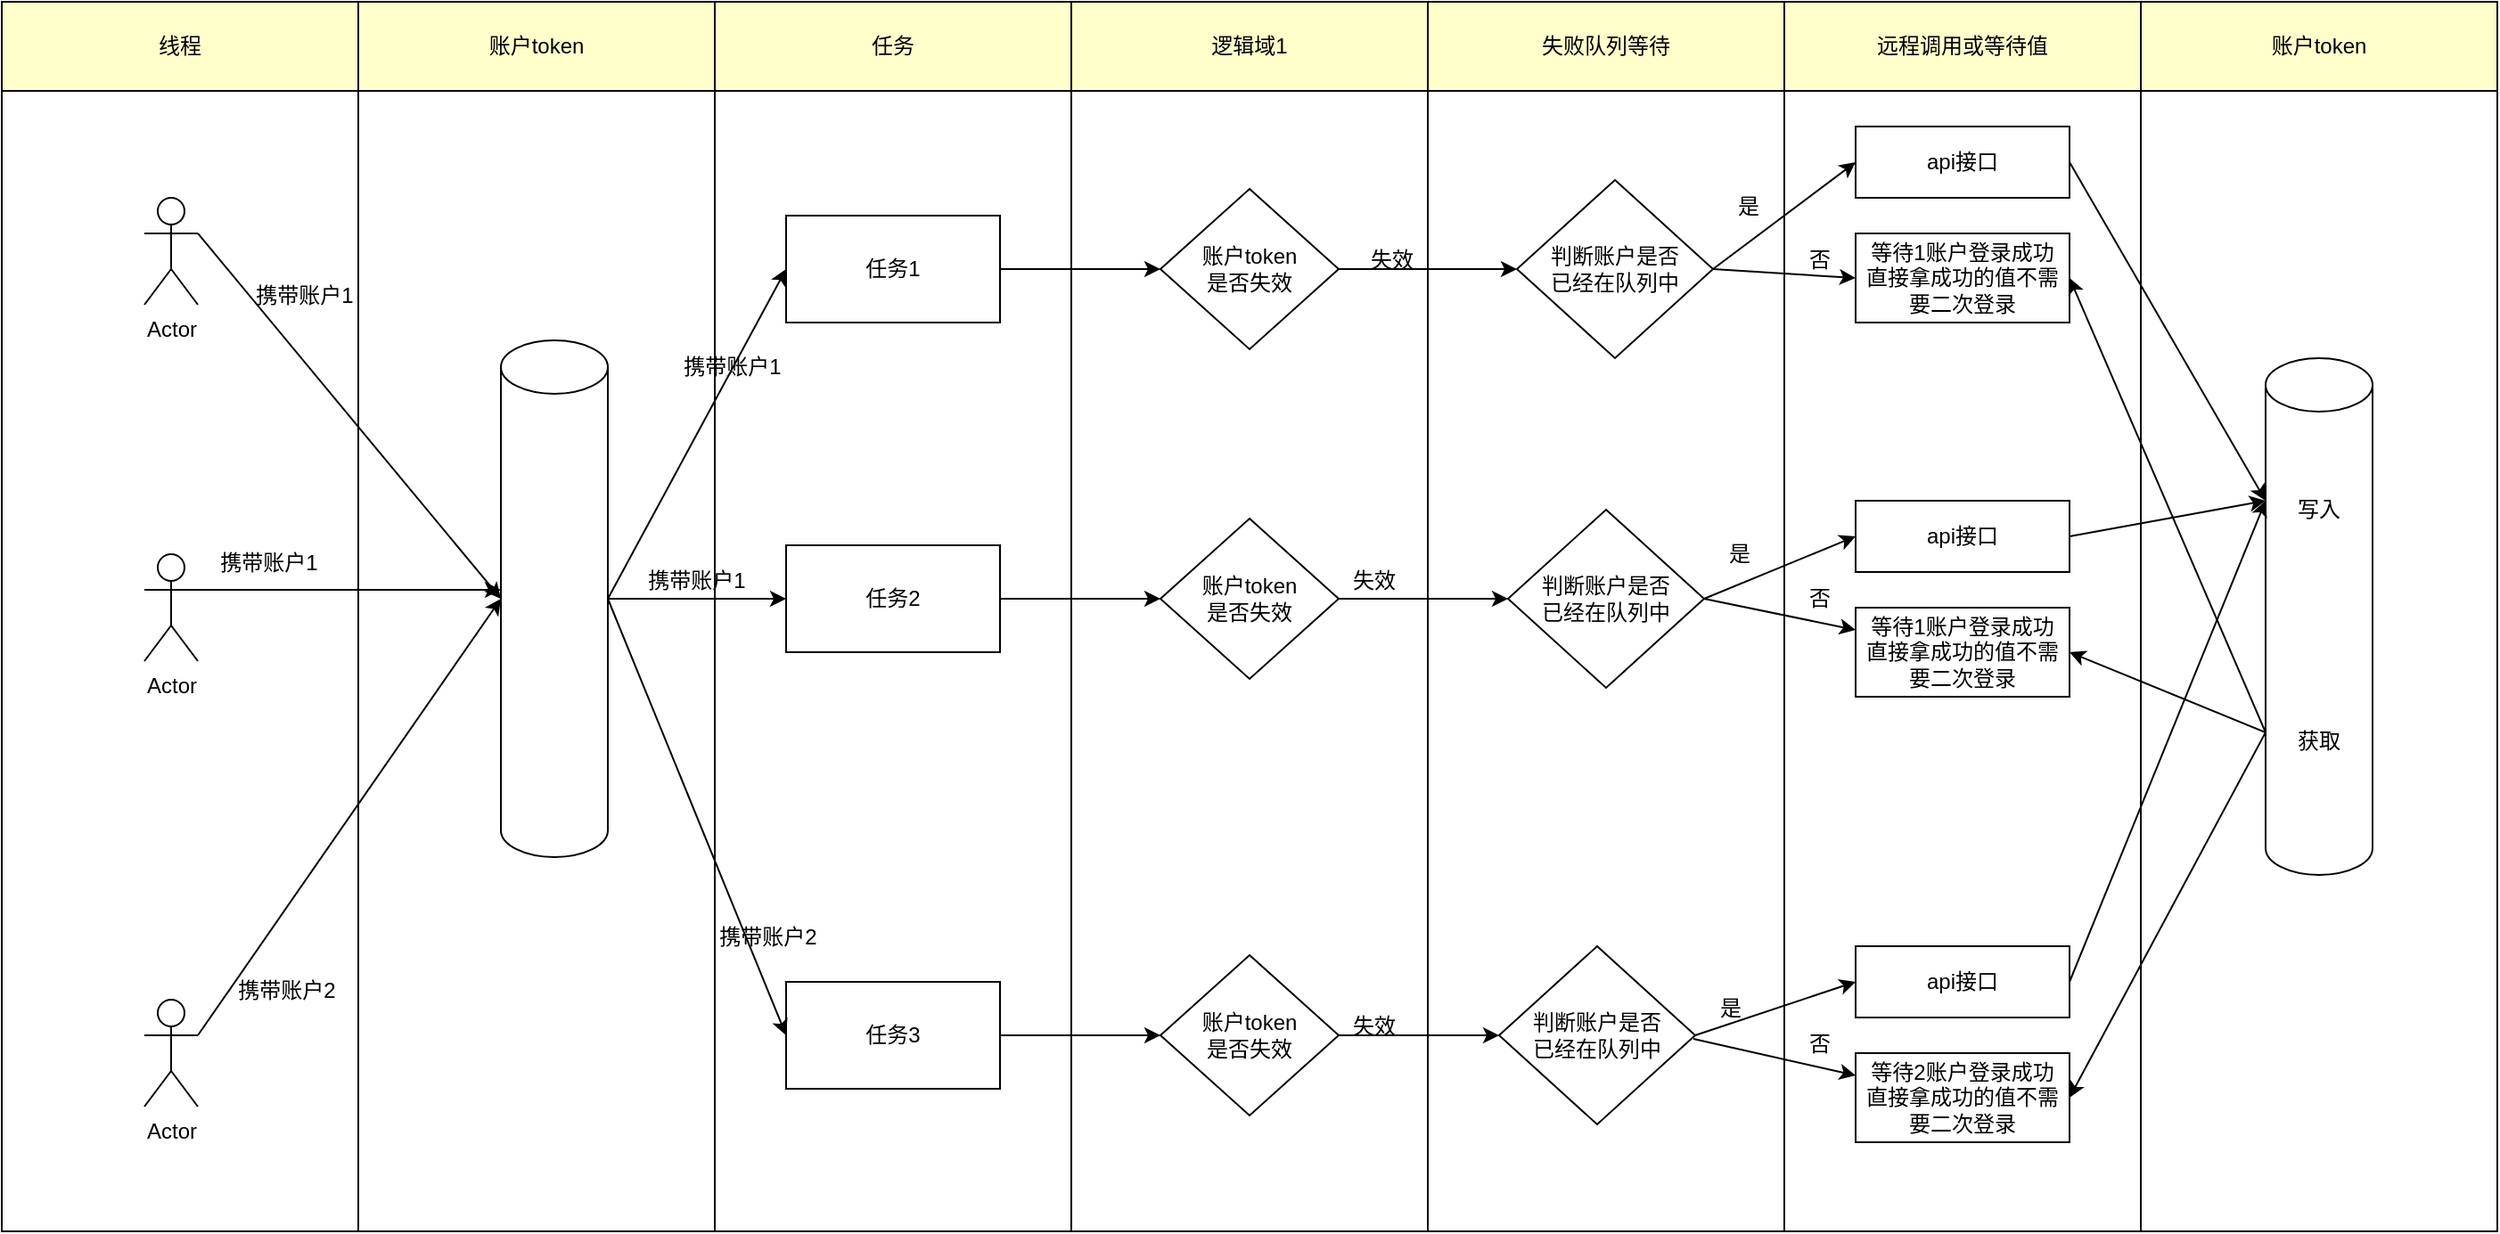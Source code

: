 <mxfile version="20.8.16" type="github">
  <diagram name="Page-1" id="58cdce13-f638-feb5-8d6f-7d28b1aa9fa0">
    <mxGraphModel dx="1434" dy="740" grid="1" gridSize="10" guides="1" tooltips="1" connect="1" arrows="1" fold="1" page="1" pageScale="1" pageWidth="1100" pageHeight="850" background="none" math="0" shadow="0">
      <root>
        <mxCell id="0" />
        <mxCell id="1" parent="0" />
        <mxCell id="KbzdbC2oPMSyTa5kg-LJ-1" value="" style="rounded=0;whiteSpace=wrap;html=1;" parent="1" vertex="1">
          <mxGeometry x="180" y="50" width="1190" height="690" as="geometry" />
        </mxCell>
        <mxCell id="KbzdbC2oPMSyTa5kg-LJ-17" value="" style="group" parent="1" vertex="1" connectable="0">
          <mxGeometry x="380" y="50" width="200" height="690" as="geometry" />
        </mxCell>
        <mxCell id="KbzdbC2oPMSyTa5kg-LJ-5" value="" style="rounded=0;whiteSpace=wrap;html=1;" parent="KbzdbC2oPMSyTa5kg-LJ-17" vertex="1">
          <mxGeometry width="200" height="690" as="geometry" />
        </mxCell>
        <mxCell id="KbzdbC2oPMSyTa5kg-LJ-31" value="" style="shape=cylinder3;whiteSpace=wrap;html=1;boundedLbl=1;backgroundOutline=1;size=15;fillColor=#FFFFFF;gradientColor=none;" parent="KbzdbC2oPMSyTa5kg-LJ-17" vertex="1">
          <mxGeometry x="80" y="190" width="60" height="290" as="geometry" />
        </mxCell>
        <mxCell id="KbzdbC2oPMSyTa5kg-LJ-97" value="账户token" style="rounded=0;whiteSpace=wrap;html=1;fillColor=#FFFFCC;" parent="KbzdbC2oPMSyTa5kg-LJ-17" vertex="1">
          <mxGeometry width="200" height="50" as="geometry" />
        </mxCell>
        <mxCell id="KbzdbC2oPMSyTa5kg-LJ-19" value="" style="group" parent="1" vertex="1" connectable="0">
          <mxGeometry x="780" y="50" width="200" height="690" as="geometry" />
        </mxCell>
        <mxCell id="KbzdbC2oPMSyTa5kg-LJ-11" value="" style="rounded=0;whiteSpace=wrap;html=1;" parent="KbzdbC2oPMSyTa5kg-LJ-19" vertex="1">
          <mxGeometry width="200" height="690" as="geometry" />
        </mxCell>
        <mxCell id="KbzdbC2oPMSyTa5kg-LJ-12" value="逻辑域1" style="rounded=0;whiteSpace=wrap;html=1;fillColor=#FFFFCC;" parent="KbzdbC2oPMSyTa5kg-LJ-19" vertex="1">
          <mxGeometry width="200" height="50" as="geometry" />
        </mxCell>
        <mxCell id="KbzdbC2oPMSyTa5kg-LJ-73" value="账户token&lt;br&gt;是否失效" style="rhombus;whiteSpace=wrap;html=1;fillColor=#FFFFFF;gradientColor=none;" parent="KbzdbC2oPMSyTa5kg-LJ-19" vertex="1">
          <mxGeometry x="50" y="105" width="100" height="90" as="geometry" />
        </mxCell>
        <mxCell id="KbzdbC2oPMSyTa5kg-LJ-74" value="账户token&lt;br&gt;是否失效" style="rhombus;whiteSpace=wrap;html=1;fillColor=#FFFFFF;gradientColor=none;" parent="KbzdbC2oPMSyTa5kg-LJ-19" vertex="1">
          <mxGeometry x="50" y="290" width="100" height="90" as="geometry" />
        </mxCell>
        <mxCell id="KbzdbC2oPMSyTa5kg-LJ-75" value="账户token&lt;br&gt;是否失效" style="rhombus;whiteSpace=wrap;html=1;fillColor=#FFFFFF;gradientColor=none;" parent="KbzdbC2oPMSyTa5kg-LJ-19" vertex="1">
          <mxGeometry x="50" y="535" width="100" height="90" as="geometry" />
        </mxCell>
        <mxCell id="KbzdbC2oPMSyTa5kg-LJ-95" value="失效" style="text;html=1;strokeColor=none;fillColor=none;align=center;verticalAlign=middle;whiteSpace=wrap;rounded=0;" parent="KbzdbC2oPMSyTa5kg-LJ-19" vertex="1">
          <mxGeometry x="140" y="310" width="60" height="30" as="geometry" />
        </mxCell>
        <mxCell id="KbzdbC2oPMSyTa5kg-LJ-96" value="失效" style="text;html=1;strokeColor=none;fillColor=none;align=center;verticalAlign=middle;whiteSpace=wrap;rounded=0;" parent="KbzdbC2oPMSyTa5kg-LJ-19" vertex="1">
          <mxGeometry x="140" y="560" width="60" height="30" as="geometry" />
        </mxCell>
        <mxCell id="KbzdbC2oPMSyTa5kg-LJ-20" value="" style="group" parent="1" vertex="1" connectable="0">
          <mxGeometry x="980" y="50" width="200" height="690" as="geometry" />
        </mxCell>
        <mxCell id="KbzdbC2oPMSyTa5kg-LJ-13" value="" style="rounded=0;whiteSpace=wrap;html=1;" parent="KbzdbC2oPMSyTa5kg-LJ-20" vertex="1">
          <mxGeometry width="200" height="690" as="geometry" />
        </mxCell>
        <mxCell id="KbzdbC2oPMSyTa5kg-LJ-14" value="失败队列等待" style="rounded=0;whiteSpace=wrap;html=1;fillColor=#FFFFCC;" parent="KbzdbC2oPMSyTa5kg-LJ-20" vertex="1">
          <mxGeometry width="200" height="50" as="geometry" />
        </mxCell>
        <mxCell id="KbzdbC2oPMSyTa5kg-LJ-86" value="判断账户是否&lt;br&gt;已经在队列中" style="rhombus;whiteSpace=wrap;html=1;fillColor=#FFFFFF;gradientColor=none;" parent="KbzdbC2oPMSyTa5kg-LJ-20" vertex="1">
          <mxGeometry x="50" y="100" width="110" height="100" as="geometry" />
        </mxCell>
        <mxCell id="KbzdbC2oPMSyTa5kg-LJ-89" value="判断账户是否&lt;br&gt;已经在队列中" style="rhombus;whiteSpace=wrap;html=1;fillColor=#FFFFFF;gradientColor=none;" parent="KbzdbC2oPMSyTa5kg-LJ-20" vertex="1">
          <mxGeometry x="45" y="285" width="110" height="100" as="geometry" />
        </mxCell>
        <mxCell id="KbzdbC2oPMSyTa5kg-LJ-90" value="判断账户是否&lt;br&gt;已经在队列中" style="rhombus;whiteSpace=wrap;html=1;fillColor=#FFFFFF;gradientColor=none;" parent="KbzdbC2oPMSyTa5kg-LJ-20" vertex="1">
          <mxGeometry x="40" y="530" width="110" height="100" as="geometry" />
        </mxCell>
        <mxCell id="KbzdbC2oPMSyTa5kg-LJ-94" value="失效" style="text;html=1;strokeColor=none;fillColor=none;align=center;verticalAlign=middle;whiteSpace=wrap;rounded=0;" parent="KbzdbC2oPMSyTa5kg-LJ-20" vertex="1">
          <mxGeometry x="-50" y="130" width="60" height="30" as="geometry" />
        </mxCell>
        <mxCell id="KbzdbC2oPMSyTa5kg-LJ-125" value="是" style="text;html=1;strokeColor=none;fillColor=none;align=center;verticalAlign=middle;whiteSpace=wrap;rounded=0;" parent="KbzdbC2oPMSyTa5kg-LJ-20" vertex="1">
          <mxGeometry x="150" y="300" width="50" height="20" as="geometry" />
        </mxCell>
        <mxCell id="KbzdbC2oPMSyTa5kg-LJ-128" value="是" style="text;html=1;strokeColor=none;fillColor=none;align=center;verticalAlign=middle;whiteSpace=wrap;rounded=0;" parent="KbzdbC2oPMSyTa5kg-LJ-20" vertex="1">
          <mxGeometry x="140" y="550" width="60" height="30" as="geometry" />
        </mxCell>
        <mxCell id="KbzdbC2oPMSyTa5kg-LJ-21" value="" style="group" parent="1" vertex="1" connectable="0">
          <mxGeometry x="1180" y="50" width="200" height="690" as="geometry" />
        </mxCell>
        <mxCell id="KbzdbC2oPMSyTa5kg-LJ-15" value="" style="rounded=0;whiteSpace=wrap;html=1;" parent="KbzdbC2oPMSyTa5kg-LJ-21" vertex="1">
          <mxGeometry width="200" height="690" as="geometry" />
        </mxCell>
        <mxCell id="KbzdbC2oPMSyTa5kg-LJ-16" value="远程调用或等待值" style="rounded=0;whiteSpace=wrap;html=1;fillColor=#FFFFCC;" parent="KbzdbC2oPMSyTa5kg-LJ-21" vertex="1">
          <mxGeometry width="200" height="50" as="geometry" />
        </mxCell>
        <mxCell id="KbzdbC2oPMSyTa5kg-LJ-98" value="api接口" style="rounded=0;whiteSpace=wrap;html=1;fillColor=#FFFFFF;gradientColor=none;" parent="KbzdbC2oPMSyTa5kg-LJ-21" vertex="1">
          <mxGeometry x="40" y="70" width="120" height="40" as="geometry" />
        </mxCell>
        <mxCell id="KbzdbC2oPMSyTa5kg-LJ-99" value="等待1账户登录成功&lt;br&gt;直接拿成功的值不需要二次登录" style="rounded=0;whiteSpace=wrap;html=1;fillColor=#FFFFFF;gradientColor=none;" parent="KbzdbC2oPMSyTa5kg-LJ-21" vertex="1">
          <mxGeometry x="40" y="130" width="120" height="50" as="geometry" />
        </mxCell>
        <mxCell id="KbzdbC2oPMSyTa5kg-LJ-101" value="是" style="text;html=1;strokeColor=none;fillColor=none;align=center;verticalAlign=middle;whiteSpace=wrap;rounded=0;" parent="KbzdbC2oPMSyTa5kg-LJ-21" vertex="1">
          <mxGeometry x="-50" y="100" width="60" height="30" as="geometry" />
        </mxCell>
        <mxCell id="KbzdbC2oPMSyTa5kg-LJ-118" value="api接口" style="rounded=0;whiteSpace=wrap;html=1;fillColor=#FFFFFF;gradientColor=none;" parent="KbzdbC2oPMSyTa5kg-LJ-21" vertex="1">
          <mxGeometry x="40" y="280" width="120" height="40" as="geometry" />
        </mxCell>
        <mxCell id="KbzdbC2oPMSyTa5kg-LJ-119" value="api接口" style="rounded=0;whiteSpace=wrap;html=1;fillColor=#FFFFFF;gradientColor=none;" parent="KbzdbC2oPMSyTa5kg-LJ-21" vertex="1">
          <mxGeometry x="40" y="530" width="120" height="40" as="geometry" />
        </mxCell>
        <mxCell id="KbzdbC2oPMSyTa5kg-LJ-136" value="否" style="text;html=1;strokeColor=none;fillColor=none;align=center;verticalAlign=middle;whiteSpace=wrap;rounded=0;" parent="KbzdbC2oPMSyTa5kg-LJ-21" vertex="1">
          <mxGeometry x="-10" y="130" width="60" height="30" as="geometry" />
        </mxCell>
        <mxCell id="KbzdbC2oPMSyTa5kg-LJ-137" value="等待1账户登录成功&lt;br&gt;直接拿成功的值不需要二次登录" style="rounded=0;whiteSpace=wrap;html=1;fillColor=#FFFFFF;gradientColor=none;" parent="KbzdbC2oPMSyTa5kg-LJ-21" vertex="1">
          <mxGeometry x="40" y="340" width="120" height="50" as="geometry" />
        </mxCell>
        <mxCell id="KbzdbC2oPMSyTa5kg-LJ-138" value="等待2账户登录成功&lt;br&gt;直接拿成功的值不需要二次登录" style="rounded=0;whiteSpace=wrap;html=1;fillColor=#FFFFFF;gradientColor=none;" parent="KbzdbC2oPMSyTa5kg-LJ-21" vertex="1">
          <mxGeometry x="40" y="590" width="120" height="50" as="geometry" />
        </mxCell>
        <mxCell id="KbzdbC2oPMSyTa5kg-LJ-145" value="否" style="text;html=1;strokeColor=none;fillColor=none;align=center;verticalAlign=middle;whiteSpace=wrap;rounded=0;" parent="KbzdbC2oPMSyTa5kg-LJ-21" vertex="1">
          <mxGeometry x="-10" y="320" width="60" height="30" as="geometry" />
        </mxCell>
        <mxCell id="KbzdbC2oPMSyTa5kg-LJ-147" value="否" style="text;html=1;strokeColor=none;fillColor=none;align=center;verticalAlign=middle;whiteSpace=wrap;rounded=0;" parent="KbzdbC2oPMSyTa5kg-LJ-21" vertex="1">
          <mxGeometry x="-10" y="570" width="60" height="30" as="geometry" />
        </mxCell>
        <mxCell id="KbzdbC2oPMSyTa5kg-LJ-4" value="" style="group;fillColor=#E84A1A;strokeColor=#82b366;" parent="1" vertex="1" connectable="0">
          <mxGeometry x="180" y="50" width="200" height="690" as="geometry" />
        </mxCell>
        <mxCell id="KbzdbC2oPMSyTa5kg-LJ-2" value="" style="rounded=0;whiteSpace=wrap;html=1;" parent="KbzdbC2oPMSyTa5kg-LJ-4" vertex="1">
          <mxGeometry width="200" height="690" as="geometry" />
        </mxCell>
        <mxCell id="KbzdbC2oPMSyTa5kg-LJ-3" value="线程" style="rounded=0;whiteSpace=wrap;html=1;fillColor=#FFFFCC;" parent="KbzdbC2oPMSyTa5kg-LJ-4" vertex="1">
          <mxGeometry width="200" height="50" as="geometry" />
        </mxCell>
        <mxCell id="KbzdbC2oPMSyTa5kg-LJ-22" value="Actor" style="shape=umlActor;verticalLabelPosition=bottom;verticalAlign=top;html=1;outlineConnect=0;fillColor=#FFFFFF;gradientColor=none;" parent="KbzdbC2oPMSyTa5kg-LJ-4" vertex="1">
          <mxGeometry x="80" y="110" width="30" height="60" as="geometry" />
        </mxCell>
        <mxCell id="KbzdbC2oPMSyTa5kg-LJ-27" value="Actor" style="shape=umlActor;verticalLabelPosition=bottom;verticalAlign=top;html=1;outlineConnect=0;fillColor=#FFFFFF;gradientColor=none;" parent="KbzdbC2oPMSyTa5kg-LJ-4" vertex="1">
          <mxGeometry x="80" y="310" width="30" height="60" as="geometry" />
        </mxCell>
        <mxCell id="KbzdbC2oPMSyTa5kg-LJ-28" value="Actor" style="shape=umlActor;verticalLabelPosition=bottom;verticalAlign=top;html=1;outlineConnect=0;fillColor=#FFFFFF;gradientColor=none;" parent="KbzdbC2oPMSyTa5kg-LJ-4" vertex="1">
          <mxGeometry x="80" y="560" width="30" height="60" as="geometry" />
        </mxCell>
        <mxCell id="KbzdbC2oPMSyTa5kg-LJ-33" value="" style="endArrow=classic;html=1;rounded=0;" parent="KbzdbC2oPMSyTa5kg-LJ-4" edge="1">
          <mxGeometry width="50" height="50" relative="1" as="geometry">
            <mxPoint x="110" y="330" as="sourcePoint" />
            <mxPoint x="280" y="330" as="targetPoint" />
          </mxGeometry>
        </mxCell>
        <mxCell id="KbzdbC2oPMSyTa5kg-LJ-34" value="" style="endArrow=classic;html=1;rounded=0;" parent="KbzdbC2oPMSyTa5kg-LJ-4" edge="1">
          <mxGeometry width="50" height="50" relative="1" as="geometry">
            <mxPoint x="110" y="580" as="sourcePoint" />
            <mxPoint x="280" y="335" as="targetPoint" />
          </mxGeometry>
        </mxCell>
        <mxCell id="KbzdbC2oPMSyTa5kg-LJ-35" value="携带账户1" style="text;html=1;strokeColor=none;fillColor=none;align=center;verticalAlign=middle;whiteSpace=wrap;rounded=0;" parent="KbzdbC2oPMSyTa5kg-LJ-4" vertex="1">
          <mxGeometry x="140" y="150" width="60" height="30" as="geometry" />
        </mxCell>
        <mxCell id="KbzdbC2oPMSyTa5kg-LJ-45" value="携带账户1" style="text;html=1;strokeColor=none;fillColor=none;align=center;verticalAlign=middle;whiteSpace=wrap;rounded=0;" parent="KbzdbC2oPMSyTa5kg-LJ-4" vertex="1">
          <mxGeometry x="120" y="300" width="60" height="30" as="geometry" />
        </mxCell>
        <mxCell id="KbzdbC2oPMSyTa5kg-LJ-47" value="携带账户2" style="text;html=1;strokeColor=none;fillColor=none;align=center;verticalAlign=middle;whiteSpace=wrap;rounded=0;" parent="KbzdbC2oPMSyTa5kg-LJ-4" vertex="1">
          <mxGeometry x="130" y="540" width="60" height="30" as="geometry" />
        </mxCell>
        <mxCell id="KbzdbC2oPMSyTa5kg-LJ-32" value="" style="endArrow=classic;html=1;rounded=0;entryX=0;entryY=0.5;entryDx=0;entryDy=0;entryPerimeter=0;exitX=1;exitY=0.333;exitDx=0;exitDy=0;exitPerimeter=0;" parent="1" source="KbzdbC2oPMSyTa5kg-LJ-22" target="KbzdbC2oPMSyTa5kg-LJ-31" edge="1">
          <mxGeometry width="50" height="50" relative="1" as="geometry">
            <mxPoint x="290" y="190" as="sourcePoint" />
            <mxPoint x="340" y="140" as="targetPoint" />
          </mxGeometry>
        </mxCell>
        <mxCell id="KbzdbC2oPMSyTa5kg-LJ-8" value="" style="rounded=0;whiteSpace=wrap;html=1;" parent="1" vertex="1">
          <mxGeometry x="580" y="50" width="200" height="690" as="geometry" />
        </mxCell>
        <mxCell id="KbzdbC2oPMSyTa5kg-LJ-9" value="任务" style="rounded=0;whiteSpace=wrap;html=1;fillColor=#FFFFCC;" parent="1" vertex="1">
          <mxGeometry x="580" y="50" width="200" height="50" as="geometry" />
        </mxCell>
        <mxCell id="KbzdbC2oPMSyTa5kg-LJ-49" value="任务1" style="rounded=0;whiteSpace=wrap;html=1;fillColor=#FFFFFF;gradientColor=none;" parent="1" vertex="1">
          <mxGeometry x="620" y="170" width="120" height="60" as="geometry" />
        </mxCell>
        <mxCell id="KbzdbC2oPMSyTa5kg-LJ-50" value="任务2" style="rounded=0;whiteSpace=wrap;html=1;fillColor=#FFFFFF;gradientColor=none;" parent="1" vertex="1">
          <mxGeometry x="620" y="355" width="120" height="60" as="geometry" />
        </mxCell>
        <mxCell id="KbzdbC2oPMSyTa5kg-LJ-51" value="任务3" style="rounded=0;whiteSpace=wrap;html=1;fillColor=#FFFFFF;gradientColor=none;" parent="1" vertex="1">
          <mxGeometry x="620" y="600" width="120" height="60" as="geometry" />
        </mxCell>
        <mxCell id="KbzdbC2oPMSyTa5kg-LJ-56" value="" style="endArrow=classic;html=1;rounded=0;entryX=0;entryY=0.5;entryDx=0;entryDy=0;exitX=1;exitY=0.5;exitDx=0;exitDy=0;exitPerimeter=0;" parent="1" source="KbzdbC2oPMSyTa5kg-LJ-31" target="KbzdbC2oPMSyTa5kg-LJ-49" edge="1">
          <mxGeometry width="50" height="50" relative="1" as="geometry">
            <mxPoint x="550" y="300" as="sourcePoint" />
            <mxPoint x="600" y="250" as="targetPoint" />
          </mxGeometry>
        </mxCell>
        <mxCell id="KbzdbC2oPMSyTa5kg-LJ-57" value="" style="endArrow=classic;html=1;rounded=0;entryX=0;entryY=0.5;entryDx=0;entryDy=0;exitX=1;exitY=0.5;exitDx=0;exitDy=0;exitPerimeter=0;" parent="1" source="KbzdbC2oPMSyTa5kg-LJ-31" target="KbzdbC2oPMSyTa5kg-LJ-50" edge="1">
          <mxGeometry width="50" height="50" relative="1" as="geometry">
            <mxPoint x="550" y="420" as="sourcePoint" />
            <mxPoint x="600" y="370" as="targetPoint" />
          </mxGeometry>
        </mxCell>
        <mxCell id="KbzdbC2oPMSyTa5kg-LJ-58" value="" style="endArrow=classic;html=1;rounded=0;exitX=1;exitY=0.5;exitDx=0;exitDy=0;exitPerimeter=0;entryX=0;entryY=0.5;entryDx=0;entryDy=0;" parent="1" source="KbzdbC2oPMSyTa5kg-LJ-31" target="KbzdbC2oPMSyTa5kg-LJ-51" edge="1">
          <mxGeometry width="50" height="50" relative="1" as="geometry">
            <mxPoint x="570" y="475" as="sourcePoint" />
            <mxPoint x="620" y="425" as="targetPoint" />
          </mxGeometry>
        </mxCell>
        <mxCell id="KbzdbC2oPMSyTa5kg-LJ-59" value="携带账户1" style="text;html=1;strokeColor=none;fillColor=none;align=center;verticalAlign=middle;whiteSpace=wrap;rounded=0;" parent="1" vertex="1">
          <mxGeometry x="560" y="240" width="60" height="30" as="geometry" />
        </mxCell>
        <mxCell id="KbzdbC2oPMSyTa5kg-LJ-60" value="携带账户1" style="text;html=1;strokeColor=none;fillColor=none;align=center;verticalAlign=middle;whiteSpace=wrap;rounded=0;" parent="1" vertex="1">
          <mxGeometry x="540" y="360" width="60" height="30" as="geometry" />
        </mxCell>
        <mxCell id="KbzdbC2oPMSyTa5kg-LJ-72" value="携带账户2" style="text;html=1;strokeColor=none;fillColor=none;align=center;verticalAlign=middle;whiteSpace=wrap;rounded=0;" parent="1" vertex="1">
          <mxGeometry x="580" y="560" width="60" height="30" as="geometry" />
        </mxCell>
        <mxCell id="KbzdbC2oPMSyTa5kg-LJ-76" value="" style="endArrow=classic;html=1;rounded=0;entryX=0;entryY=0.5;entryDx=0;entryDy=0;exitX=1;exitY=0.5;exitDx=0;exitDy=0;" parent="1" source="KbzdbC2oPMSyTa5kg-LJ-49" target="KbzdbC2oPMSyTa5kg-LJ-73" edge="1">
          <mxGeometry width="50" height="50" relative="1" as="geometry">
            <mxPoint x="720" y="210" as="sourcePoint" />
            <mxPoint x="770" y="160" as="targetPoint" />
          </mxGeometry>
        </mxCell>
        <mxCell id="KbzdbC2oPMSyTa5kg-LJ-77" value="" style="endArrow=classic;html=1;rounded=0;entryX=0;entryY=0.5;entryDx=0;entryDy=0;exitX=1;exitY=0.5;exitDx=0;exitDy=0;" parent="1" source="KbzdbC2oPMSyTa5kg-LJ-50" target="KbzdbC2oPMSyTa5kg-LJ-74" edge="1">
          <mxGeometry width="50" height="50" relative="1" as="geometry">
            <mxPoint x="700" y="394.5" as="sourcePoint" />
            <mxPoint x="790" y="394.5" as="targetPoint" />
          </mxGeometry>
        </mxCell>
        <mxCell id="KbzdbC2oPMSyTa5kg-LJ-78" value="" style="endArrow=classic;html=1;rounded=0;entryX=0;entryY=0.5;entryDx=0;entryDy=0;exitX=1;exitY=0.5;exitDx=0;exitDy=0;" parent="1" source="KbzdbC2oPMSyTa5kg-LJ-51" target="KbzdbC2oPMSyTa5kg-LJ-75" edge="1">
          <mxGeometry width="50" height="50" relative="1" as="geometry">
            <mxPoint x="720" y="630" as="sourcePoint" />
            <mxPoint x="810" y="630" as="targetPoint" />
          </mxGeometry>
        </mxCell>
        <mxCell id="KbzdbC2oPMSyTa5kg-LJ-88" value="" style="endArrow=classic;html=1;rounded=0;exitX=1;exitY=0.5;exitDx=0;exitDy=0;entryX=0;entryY=0.5;entryDx=0;entryDy=0;" parent="1" source="KbzdbC2oPMSyTa5kg-LJ-73" target="KbzdbC2oPMSyTa5kg-LJ-86" edge="1">
          <mxGeometry width="50" height="50" relative="1" as="geometry">
            <mxPoint x="960" y="240" as="sourcePoint" />
            <mxPoint x="1010" y="190" as="targetPoint" />
          </mxGeometry>
        </mxCell>
        <mxCell id="KbzdbC2oPMSyTa5kg-LJ-91" value="" style="endArrow=classic;html=1;rounded=0;exitX=1;exitY=0.5;exitDx=0;exitDy=0;entryX=0;entryY=0.5;entryDx=0;entryDy=0;" parent="1" source="KbzdbC2oPMSyTa5kg-LJ-74" target="KbzdbC2oPMSyTa5kg-LJ-89" edge="1">
          <mxGeometry width="50" height="50" relative="1" as="geometry">
            <mxPoint x="950" y="410" as="sourcePoint" />
            <mxPoint x="1000" y="360" as="targetPoint" />
          </mxGeometry>
        </mxCell>
        <mxCell id="KbzdbC2oPMSyTa5kg-LJ-92" value="" style="endArrow=classic;html=1;rounded=0;exitX=1;exitY=0.5;exitDx=0;exitDy=0;entryX=0;entryY=0.5;entryDx=0;entryDy=0;" parent="1" source="KbzdbC2oPMSyTa5kg-LJ-75" target="KbzdbC2oPMSyTa5kg-LJ-90" edge="1">
          <mxGeometry width="50" height="50" relative="1" as="geometry">
            <mxPoint x="960" y="630" as="sourcePoint" />
            <mxPoint x="1010" y="580" as="targetPoint" />
          </mxGeometry>
        </mxCell>
        <mxCell id="KbzdbC2oPMSyTa5kg-LJ-100" value="" style="endArrow=classic;html=1;rounded=0;exitX=1;exitY=0.5;exitDx=0;exitDy=0;entryX=0;entryY=0.5;entryDx=0;entryDy=0;" parent="1" source="KbzdbC2oPMSyTa5kg-LJ-86" target="KbzdbC2oPMSyTa5kg-LJ-98" edge="1">
          <mxGeometry width="50" height="50" relative="1" as="geometry">
            <mxPoint x="1150" y="190" as="sourcePoint" />
            <mxPoint x="1200" y="140" as="targetPoint" />
          </mxGeometry>
        </mxCell>
        <mxCell id="KbzdbC2oPMSyTa5kg-LJ-103" value="" style="rounded=0;whiteSpace=wrap;html=1;" parent="1" vertex="1">
          <mxGeometry x="1380" y="50" width="200" height="690" as="geometry" />
        </mxCell>
        <mxCell id="KbzdbC2oPMSyTa5kg-LJ-104" value="账户token" style="rounded=0;whiteSpace=wrap;html=1;fillColor=#FFFFCC;" parent="1" vertex="1">
          <mxGeometry x="1380" y="50" width="200" height="50" as="geometry" />
        </mxCell>
        <mxCell id="KbzdbC2oPMSyTa5kg-LJ-109" value="" style="shape=cylinder3;whiteSpace=wrap;html=1;boundedLbl=1;backgroundOutline=1;size=15;fillColor=#FFFFFF;gradientColor=none;" parent="1" vertex="1">
          <mxGeometry x="1450" y="250" width="60" height="290" as="geometry" />
        </mxCell>
        <mxCell id="KbzdbC2oPMSyTa5kg-LJ-110" value="" style="endArrow=classic;html=1;rounded=0;entryX=0;entryY=0;entryDx=0;entryDy=80;entryPerimeter=0;exitX=1;exitY=0.5;exitDx=0;exitDy=0;" parent="1" source="KbzdbC2oPMSyTa5kg-LJ-98" target="KbzdbC2oPMSyTa5kg-LJ-109" edge="1">
          <mxGeometry width="50" height="50" relative="1" as="geometry">
            <mxPoint x="1350" y="160" as="sourcePoint" />
            <mxPoint x="1400" y="110" as="targetPoint" />
          </mxGeometry>
        </mxCell>
        <mxCell id="KbzdbC2oPMSyTa5kg-LJ-123" value="" style="endArrow=classic;html=1;rounded=0;exitX=1;exitY=0.5;exitDx=0;exitDy=0;entryX=0;entryY=0.5;entryDx=0;entryDy=0;" parent="1" source="KbzdbC2oPMSyTa5kg-LJ-89" target="KbzdbC2oPMSyTa5kg-LJ-118" edge="1">
          <mxGeometry width="50" height="50" relative="1" as="geometry">
            <mxPoint x="1150" y="380" as="sourcePoint" />
            <mxPoint x="1200" y="330" as="targetPoint" />
          </mxGeometry>
        </mxCell>
        <mxCell id="KbzdbC2oPMSyTa5kg-LJ-124" value="" style="endArrow=classic;html=1;rounded=0;exitX=1;exitY=0.5;exitDx=0;exitDy=0;entryX=0;entryY=0.5;entryDx=0;entryDy=0;" parent="1" source="KbzdbC2oPMSyTa5kg-LJ-90" target="KbzdbC2oPMSyTa5kg-LJ-119" edge="1">
          <mxGeometry width="50" height="50" relative="1" as="geometry">
            <mxPoint x="1130" y="635" as="sourcePoint" />
            <mxPoint x="1215" y="600" as="targetPoint" />
          </mxGeometry>
        </mxCell>
        <mxCell id="KbzdbC2oPMSyTa5kg-LJ-130" value="" style="endArrow=classic;html=1;rounded=0;exitX=1;exitY=0.5;exitDx=0;exitDy=0;" parent="1" source="KbzdbC2oPMSyTa5kg-LJ-118" edge="1">
          <mxGeometry width="50" height="50" relative="1" as="geometry">
            <mxPoint x="1350" y="410" as="sourcePoint" />
            <mxPoint x="1450" y="330" as="targetPoint" />
          </mxGeometry>
        </mxCell>
        <mxCell id="KbzdbC2oPMSyTa5kg-LJ-131" value="" style="endArrow=classic;html=1;rounded=0;exitX=1;exitY=0.5;exitDx=0;exitDy=0;entryX=0;entryY=0;entryDx=0;entryDy=80;entryPerimeter=0;" parent="1" source="KbzdbC2oPMSyTa5kg-LJ-119" target="KbzdbC2oPMSyTa5kg-LJ-109" edge="1">
          <mxGeometry width="50" height="50" relative="1" as="geometry">
            <mxPoint x="1360" y="550" as="sourcePoint" />
            <mxPoint x="1410" y="500" as="targetPoint" />
          </mxGeometry>
        </mxCell>
        <mxCell id="KbzdbC2oPMSyTa5kg-LJ-135" value="" style="endArrow=classic;html=1;rounded=0;exitX=1;exitY=0.5;exitDx=0;exitDy=0;entryX=0;entryY=0.5;entryDx=0;entryDy=0;" parent="1" source="KbzdbC2oPMSyTa5kg-LJ-86" target="KbzdbC2oPMSyTa5kg-LJ-99" edge="1">
          <mxGeometry width="50" height="50" relative="1" as="geometry">
            <mxPoint x="1160" y="250" as="sourcePoint" />
            <mxPoint x="1210" y="200" as="targetPoint" />
          </mxGeometry>
        </mxCell>
        <mxCell id="KbzdbC2oPMSyTa5kg-LJ-144" value="" style="endArrow=classic;html=1;rounded=0;exitX=1;exitY=0.5;exitDx=0;exitDy=0;entryX=0;entryY=0.25;entryDx=0;entryDy=0;" parent="1" source="KbzdbC2oPMSyTa5kg-LJ-89" target="KbzdbC2oPMSyTa5kg-LJ-137" edge="1">
          <mxGeometry width="50" height="50" relative="1" as="geometry">
            <mxPoint x="1160" y="440" as="sourcePoint" />
            <mxPoint x="1210" y="390" as="targetPoint" />
          </mxGeometry>
        </mxCell>
        <mxCell id="KbzdbC2oPMSyTa5kg-LJ-146" value="" style="endArrow=classic;html=1;rounded=0;exitX=0.15;exitY=1.067;exitDx=0;exitDy=0;exitPerimeter=0;entryX=0;entryY=0.25;entryDx=0;entryDy=0;" parent="1" source="KbzdbC2oPMSyTa5kg-LJ-128" target="KbzdbC2oPMSyTa5kg-LJ-138" edge="1">
          <mxGeometry width="50" height="50" relative="1" as="geometry">
            <mxPoint x="1150" y="690" as="sourcePoint" />
            <mxPoint x="1200" y="640" as="targetPoint" />
          </mxGeometry>
        </mxCell>
        <mxCell id="KbzdbC2oPMSyTa5kg-LJ-149" value="" style="endArrow=classic;html=1;rounded=0;exitX=0;exitY=0;exitDx=0;exitDy=210;exitPerimeter=0;entryX=1;entryY=0.5;entryDx=0;entryDy=0;" parent="1" source="KbzdbC2oPMSyTa5kg-LJ-109" target="KbzdbC2oPMSyTa5kg-LJ-99" edge="1">
          <mxGeometry width="50" height="50" relative="1" as="geometry">
            <mxPoint x="1360" y="270" as="sourcePoint" />
            <mxPoint x="1410" y="220" as="targetPoint" />
          </mxGeometry>
        </mxCell>
        <mxCell id="KbzdbC2oPMSyTa5kg-LJ-150" value="写入" style="text;html=1;strokeColor=none;fillColor=none;align=center;verticalAlign=middle;whiteSpace=wrap;rounded=0;" parent="1" vertex="1">
          <mxGeometry x="1450" y="320" width="60" height="30" as="geometry" />
        </mxCell>
        <mxCell id="KbzdbC2oPMSyTa5kg-LJ-152" value="" style="endArrow=classic;html=1;rounded=0;exitX=0;exitY=0;exitDx=0;exitDy=210;exitPerimeter=0;entryX=1;entryY=0.5;entryDx=0;entryDy=0;" parent="1" source="KbzdbC2oPMSyTa5kg-LJ-109" target="KbzdbC2oPMSyTa5kg-LJ-137" edge="1">
          <mxGeometry width="50" height="50" relative="1" as="geometry">
            <mxPoint x="1360" y="520" as="sourcePoint" />
            <mxPoint x="1410" y="470" as="targetPoint" />
          </mxGeometry>
        </mxCell>
        <mxCell id="KbzdbC2oPMSyTa5kg-LJ-155" value="" style="endArrow=classic;html=1;rounded=0;exitX=0;exitY=0;exitDx=0;exitDy=210;exitPerimeter=0;entryX=1;entryY=0.5;entryDx=0;entryDy=0;" parent="1" source="KbzdbC2oPMSyTa5kg-LJ-109" target="KbzdbC2oPMSyTa5kg-LJ-138" edge="1">
          <mxGeometry width="50" height="50" relative="1" as="geometry">
            <mxPoint x="1360" y="630" as="sourcePoint" />
            <mxPoint x="1410" y="580" as="targetPoint" />
          </mxGeometry>
        </mxCell>
        <mxCell id="KbzdbC2oPMSyTa5kg-LJ-156" value="获取" style="text;html=1;strokeColor=none;fillColor=none;align=center;verticalAlign=middle;whiteSpace=wrap;rounded=0;" parent="1" vertex="1">
          <mxGeometry x="1450" y="450" width="60" height="30" as="geometry" />
        </mxCell>
      </root>
    </mxGraphModel>
  </diagram>
</mxfile>
